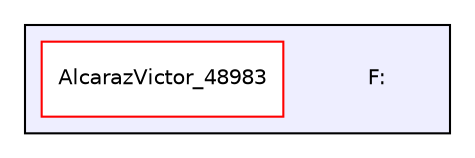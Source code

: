 digraph "F:" {
  compound=true
  node [ fontsize="10", fontname="Helvetica"];
  edge [ labelfontsize="10", labelfontname="Helvetica"];
  subgraph clusterdir_3a581ba30d25676e4b797b1f96d53b45 {
    graph [ bgcolor="#eeeeff", pencolor="black", label="" URL="dir_3a581ba30d25676e4b797b1f96d53b45.html"];
    dir_3a581ba30d25676e4b797b1f96d53b45 [shape=plaintext label="F:"];
    dir_2600a0409e4f442d39ed99ff7a45e31a [shape=box label="AlcarazVictor_48983" color="red" fillcolor="white" style="filled" URL="dir_2600a0409e4f442d39ed99ff7a45e31a.html"];
  }
}
